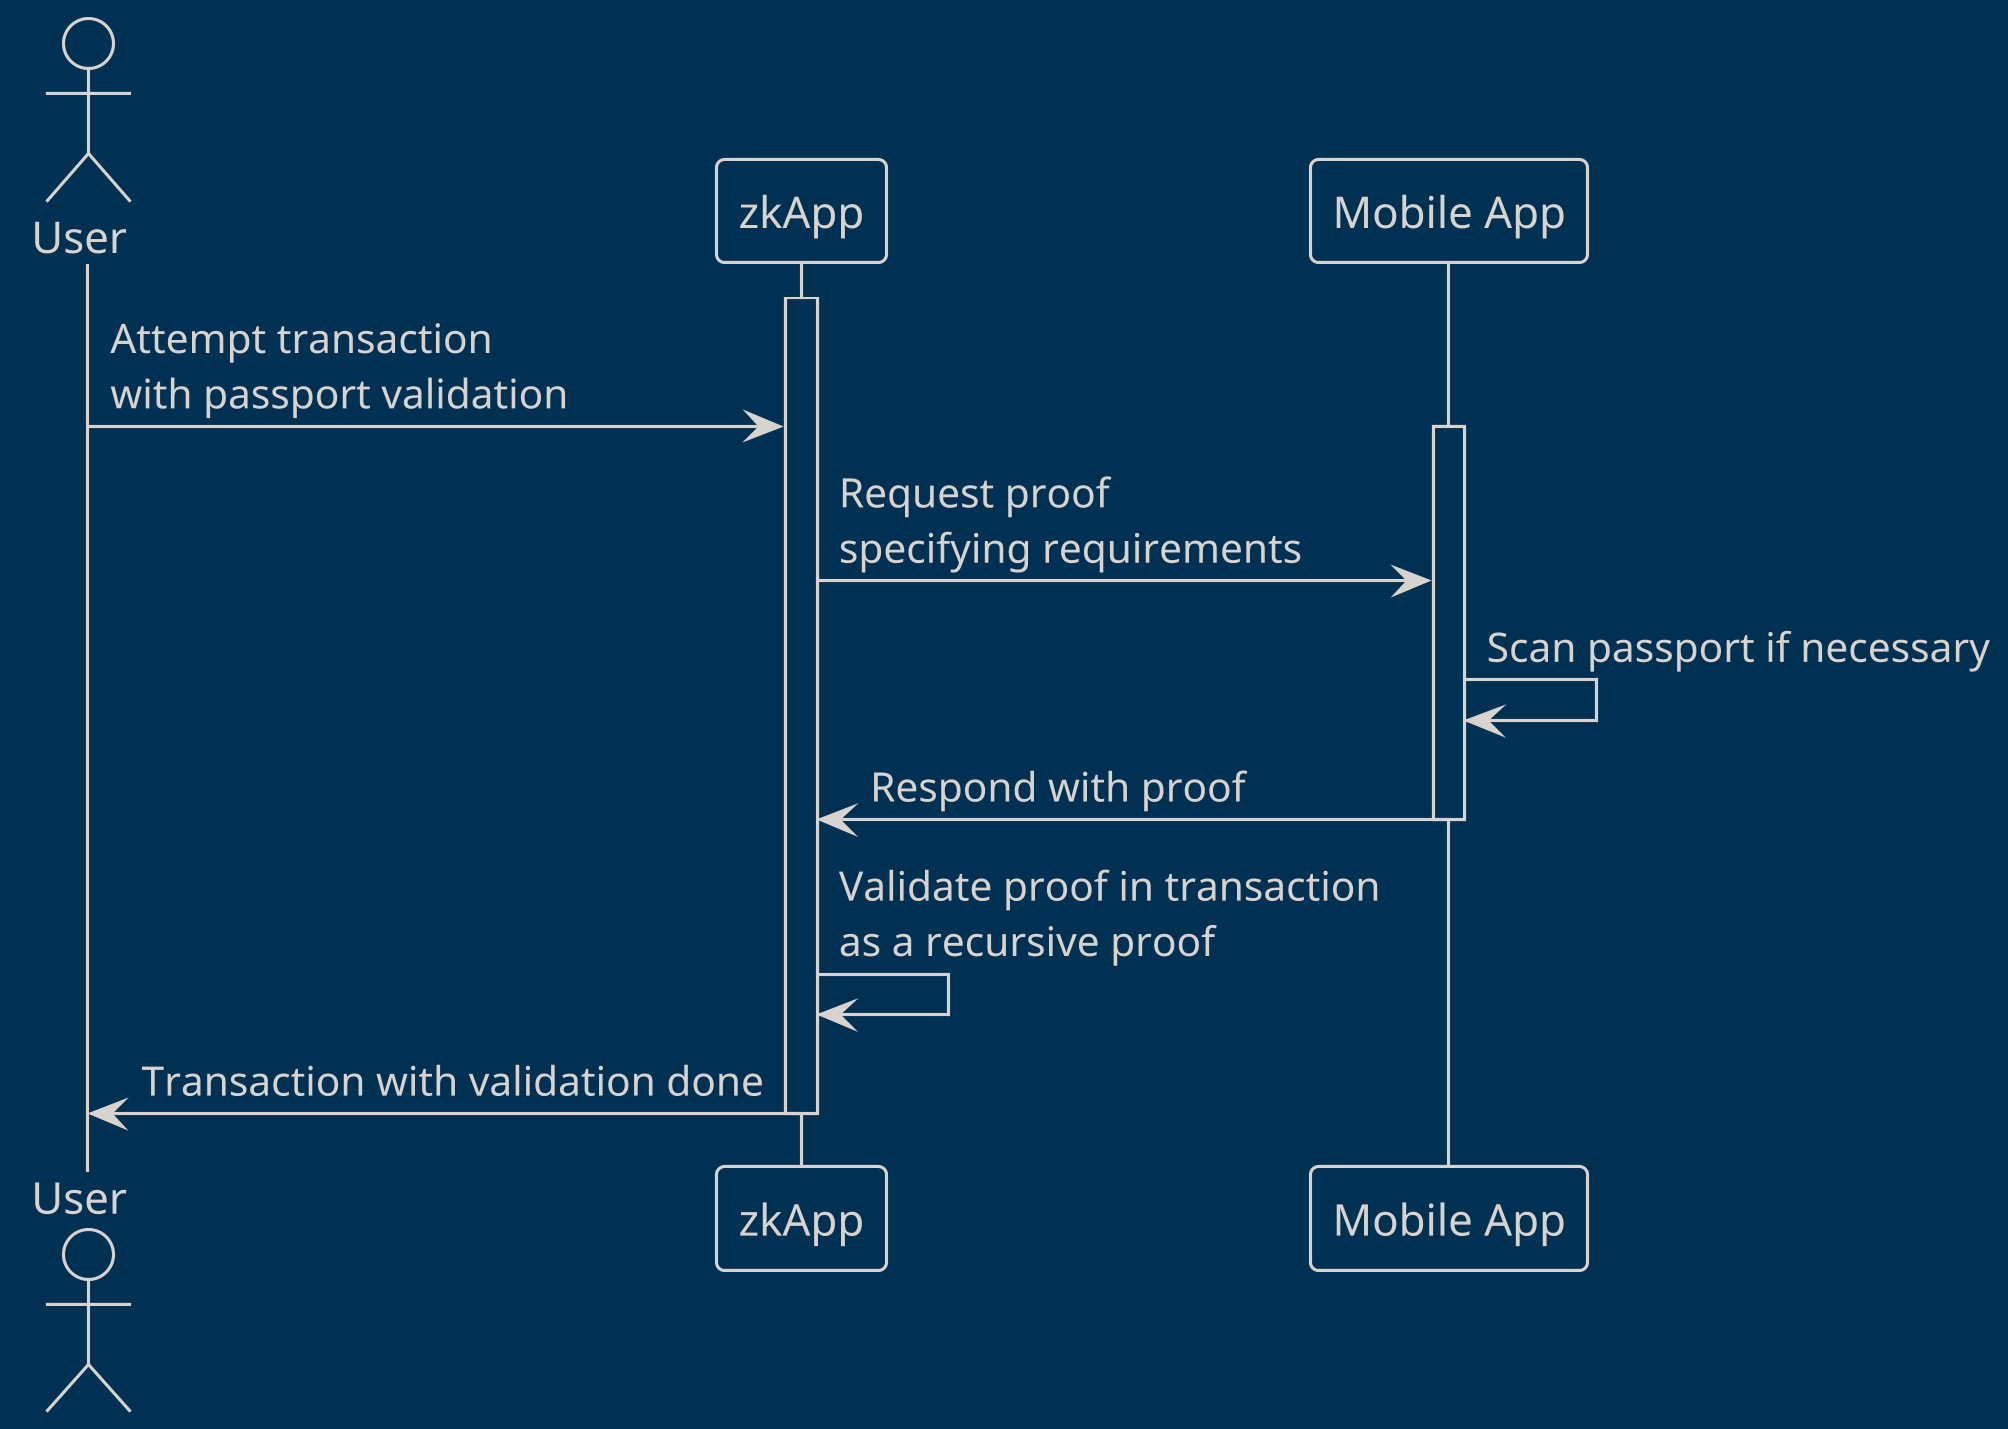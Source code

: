 @startuml mobile_generation
!theme blueprint
skinparam dpi 300

actor "User" as U
participant "zkApp" as Z
participant "Mobile App" as A

activate Z

U -> Z: Attempt transaction\nwith passport validation

activate A
Z -> A: Request proof\nspecifying requirements
A -> A: Scan passport if necessary
A -> Z: Respond with proof
deactivate A

Z -> Z: Validate proof in transaction\nas a recursive proof
Z -> U: Transaction with validation done
deactivate Z

@enduml
